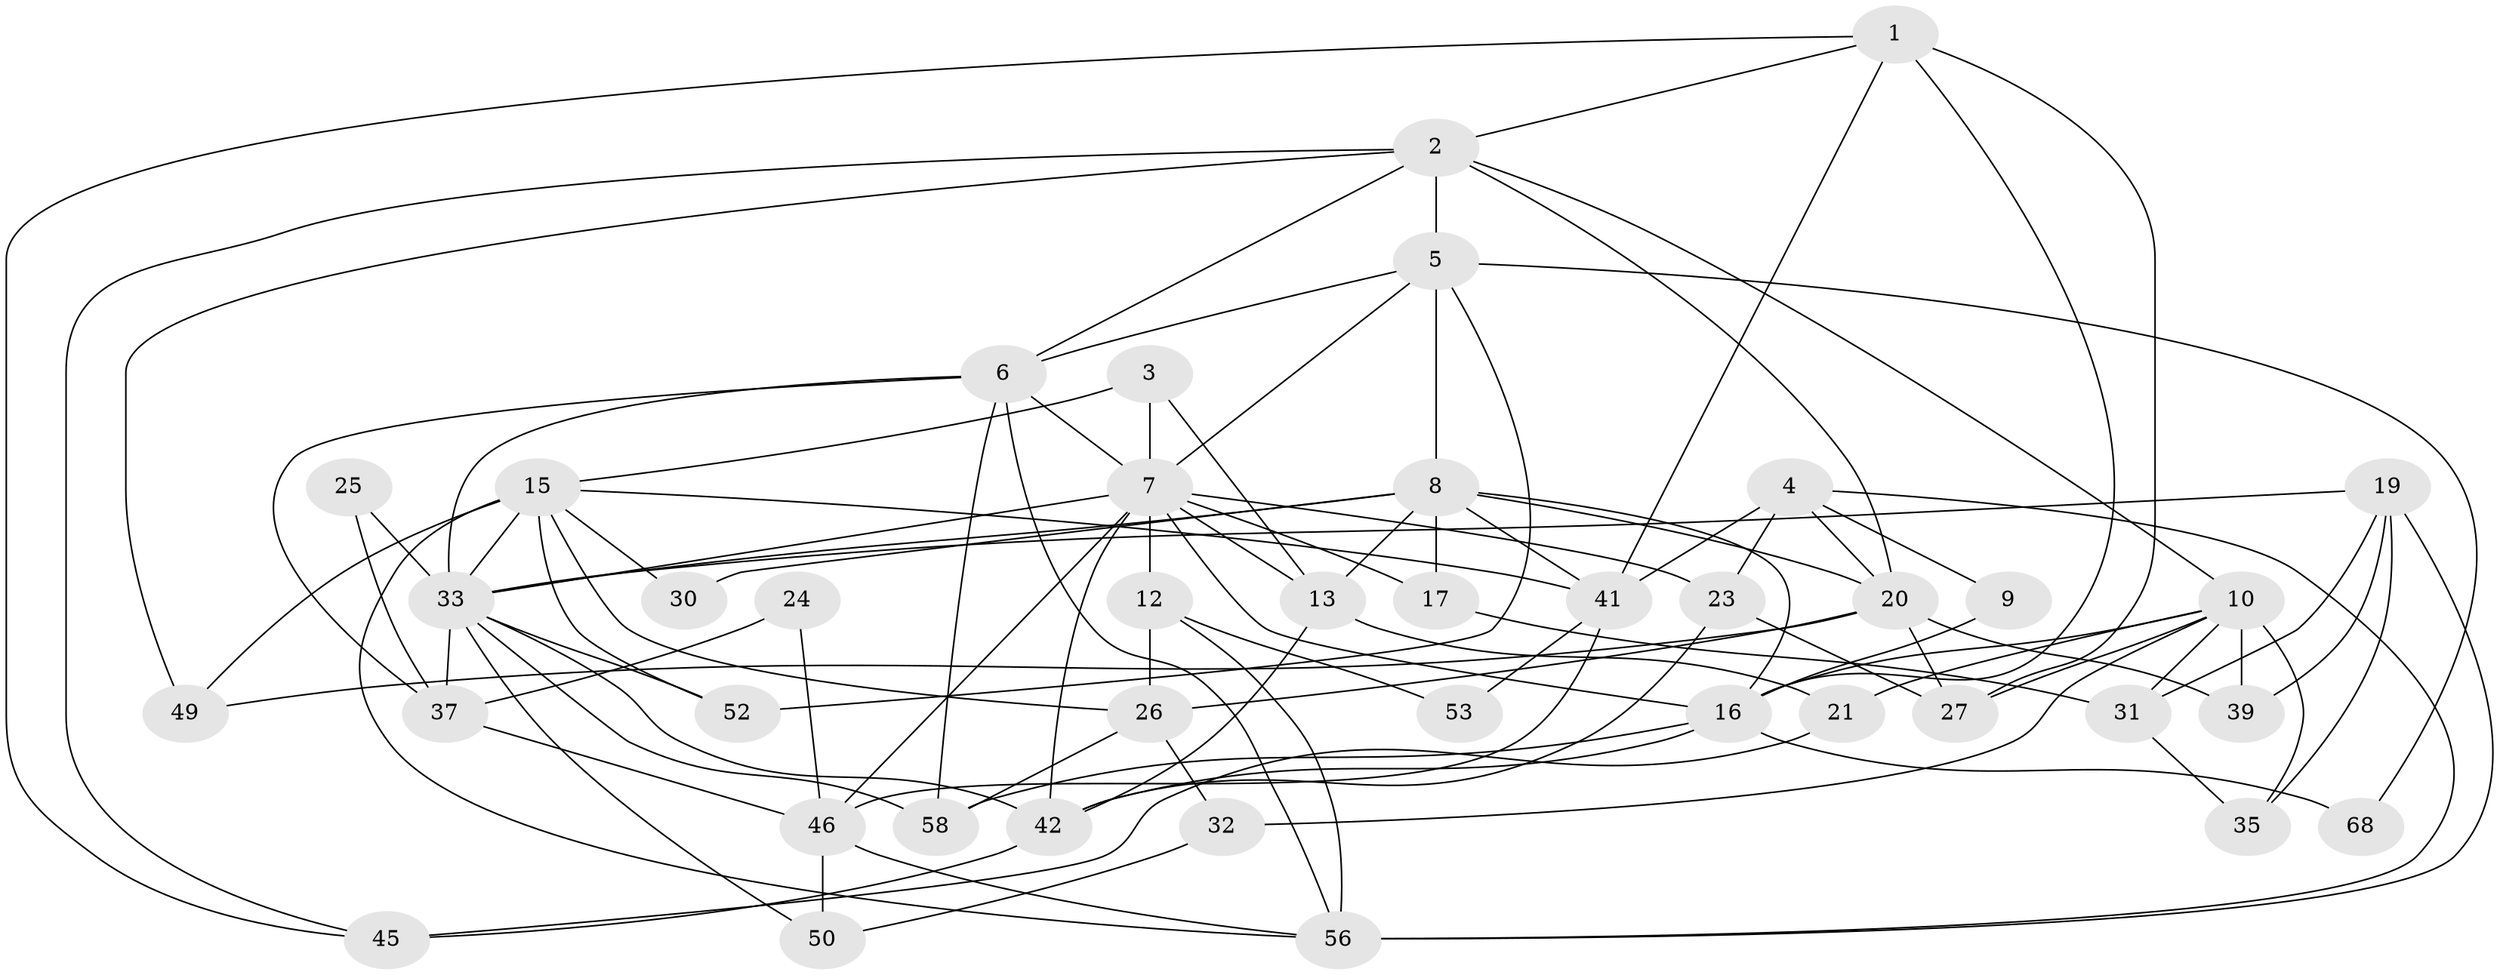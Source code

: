 // original degree distribution, {6: 0.10294117647058823, 5: 0.1323529411764706, 3: 0.29411764705882354, 4: 0.25, 8: 0.029411764705882353, 2: 0.14705882352941177, 7: 0.04411764705882353}
// Generated by graph-tools (version 1.1) at 2025/41/03/06/25 10:41:59]
// undirected, 41 vertices, 99 edges
graph export_dot {
graph [start="1"]
  node [color=gray90,style=filled];
  1 [super="+43"];
  2 [super="+29"];
  3;
  4 [super="+36"];
  5 [super="+14"];
  6 [super="+11"];
  7 [super="+18"];
  8 [super="+61"];
  9;
  10 [super="+55"];
  12;
  13 [super="+65"];
  15 [super="+22"];
  16 [super="+59"];
  17;
  19 [super="+60"];
  20 [super="+44"];
  21 [super="+51"];
  23 [super="+64"];
  24;
  25;
  26 [super="+38"];
  27 [super="+28"];
  30;
  31 [super="+34"];
  32;
  33 [super="+54"];
  35 [super="+48"];
  37 [super="+57"];
  39 [super="+40"];
  41 [super="+67"];
  42 [super="+47"];
  45;
  46 [super="+63"];
  49;
  50;
  52;
  53;
  56 [super="+62"];
  58 [super="+66"];
  68;
  1 -- 27 [weight=2];
  1 -- 2;
  1 -- 41;
  1 -- 16;
  1 -- 45;
  2 -- 10;
  2 -- 45;
  2 -- 49;
  2 -- 20;
  2 -- 5;
  2 -- 6;
  3 -- 7;
  3 -- 15;
  3 -- 13;
  4 -- 41 [weight=2];
  4 -- 9;
  4 -- 20;
  4 -- 56;
  4 -- 23;
  5 -- 52;
  5 -- 6;
  5 -- 8;
  5 -- 68;
  5 -- 7;
  6 -- 37;
  6 -- 56;
  6 -- 33;
  6 -- 7;
  6 -- 58;
  7 -- 33;
  7 -- 12 [weight=2];
  7 -- 17;
  7 -- 42;
  7 -- 46;
  7 -- 16;
  7 -- 13;
  7 -- 23;
  8 -- 20;
  8 -- 17;
  8 -- 16;
  8 -- 33;
  8 -- 41 [weight=2];
  8 -- 30;
  8 -- 13;
  9 -- 16;
  10 -- 16;
  10 -- 31;
  10 -- 32 [weight=2];
  10 -- 35;
  10 -- 21;
  10 -- 39;
  10 -- 27;
  12 -- 26;
  12 -- 53;
  12 -- 56;
  13 -- 21;
  13 -- 42;
  15 -- 52 [weight=2];
  15 -- 33;
  15 -- 49;
  15 -- 30;
  15 -- 26;
  15 -- 41;
  15 -- 56;
  16 -- 42;
  16 -- 68;
  16 -- 58;
  17 -- 31;
  19 -- 33;
  19 -- 39;
  19 -- 56;
  19 -- 31;
  19 -- 35;
  20 -- 49;
  20 -- 39;
  20 -- 26;
  20 -- 27;
  21 -- 45;
  23 -- 42;
  23 -- 27;
  24 -- 37;
  24 -- 46;
  25 -- 33;
  25 -- 37;
  26 -- 32;
  26 -- 58;
  31 -- 35;
  32 -- 50;
  33 -- 58;
  33 -- 50;
  33 -- 52;
  33 -- 37;
  33 -- 42;
  37 -- 46;
  41 -- 53;
  41 -- 46;
  42 -- 45;
  46 -- 56;
  46 -- 50;
}
